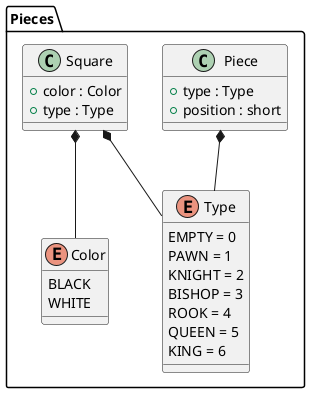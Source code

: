 @startuml

skinparam backgroundcolor transparent

/' Objects '/

namespace Pieces {
	enum Color {
		BLACK
		WHITE
	}

	enum Type {
		EMPTY = 0
        PAWN = 1
        KNIGHT = 2
        BISHOP = 3
        ROOK = 4
        QUEEN = 5
        KING = 6
	}

	class Piece {
		+type : Type
		+position : short
	}

	class Square {
		+color : Color
		+type : Type
	}
}





/' Inheritance relationships '/




/' Aggregation relationships '/

Pieces.Piece *-- Pieces.Type


Pieces.Square *-- Pieces.Color


Pieces.Square *-- Pieces.Type






/' Nested objects '/



@enduml
